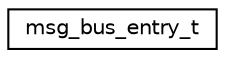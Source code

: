 digraph "Graphical Class Hierarchy"
{
 // LATEX_PDF_SIZE
  edge [fontname="Helvetica",fontsize="10",labelfontname="Helvetica",labelfontsize="10"];
  node [fontname="Helvetica",fontsize="10",shape=record];
  rankdir="LR";
  Node0 [label="msg_bus_entry_t",height=0.2,width=0.4,color="black", fillcolor="white", style="filled",URL="$structmsg__bus__entry__t.html",tooltip="Message bus subscriber entry."];
}
